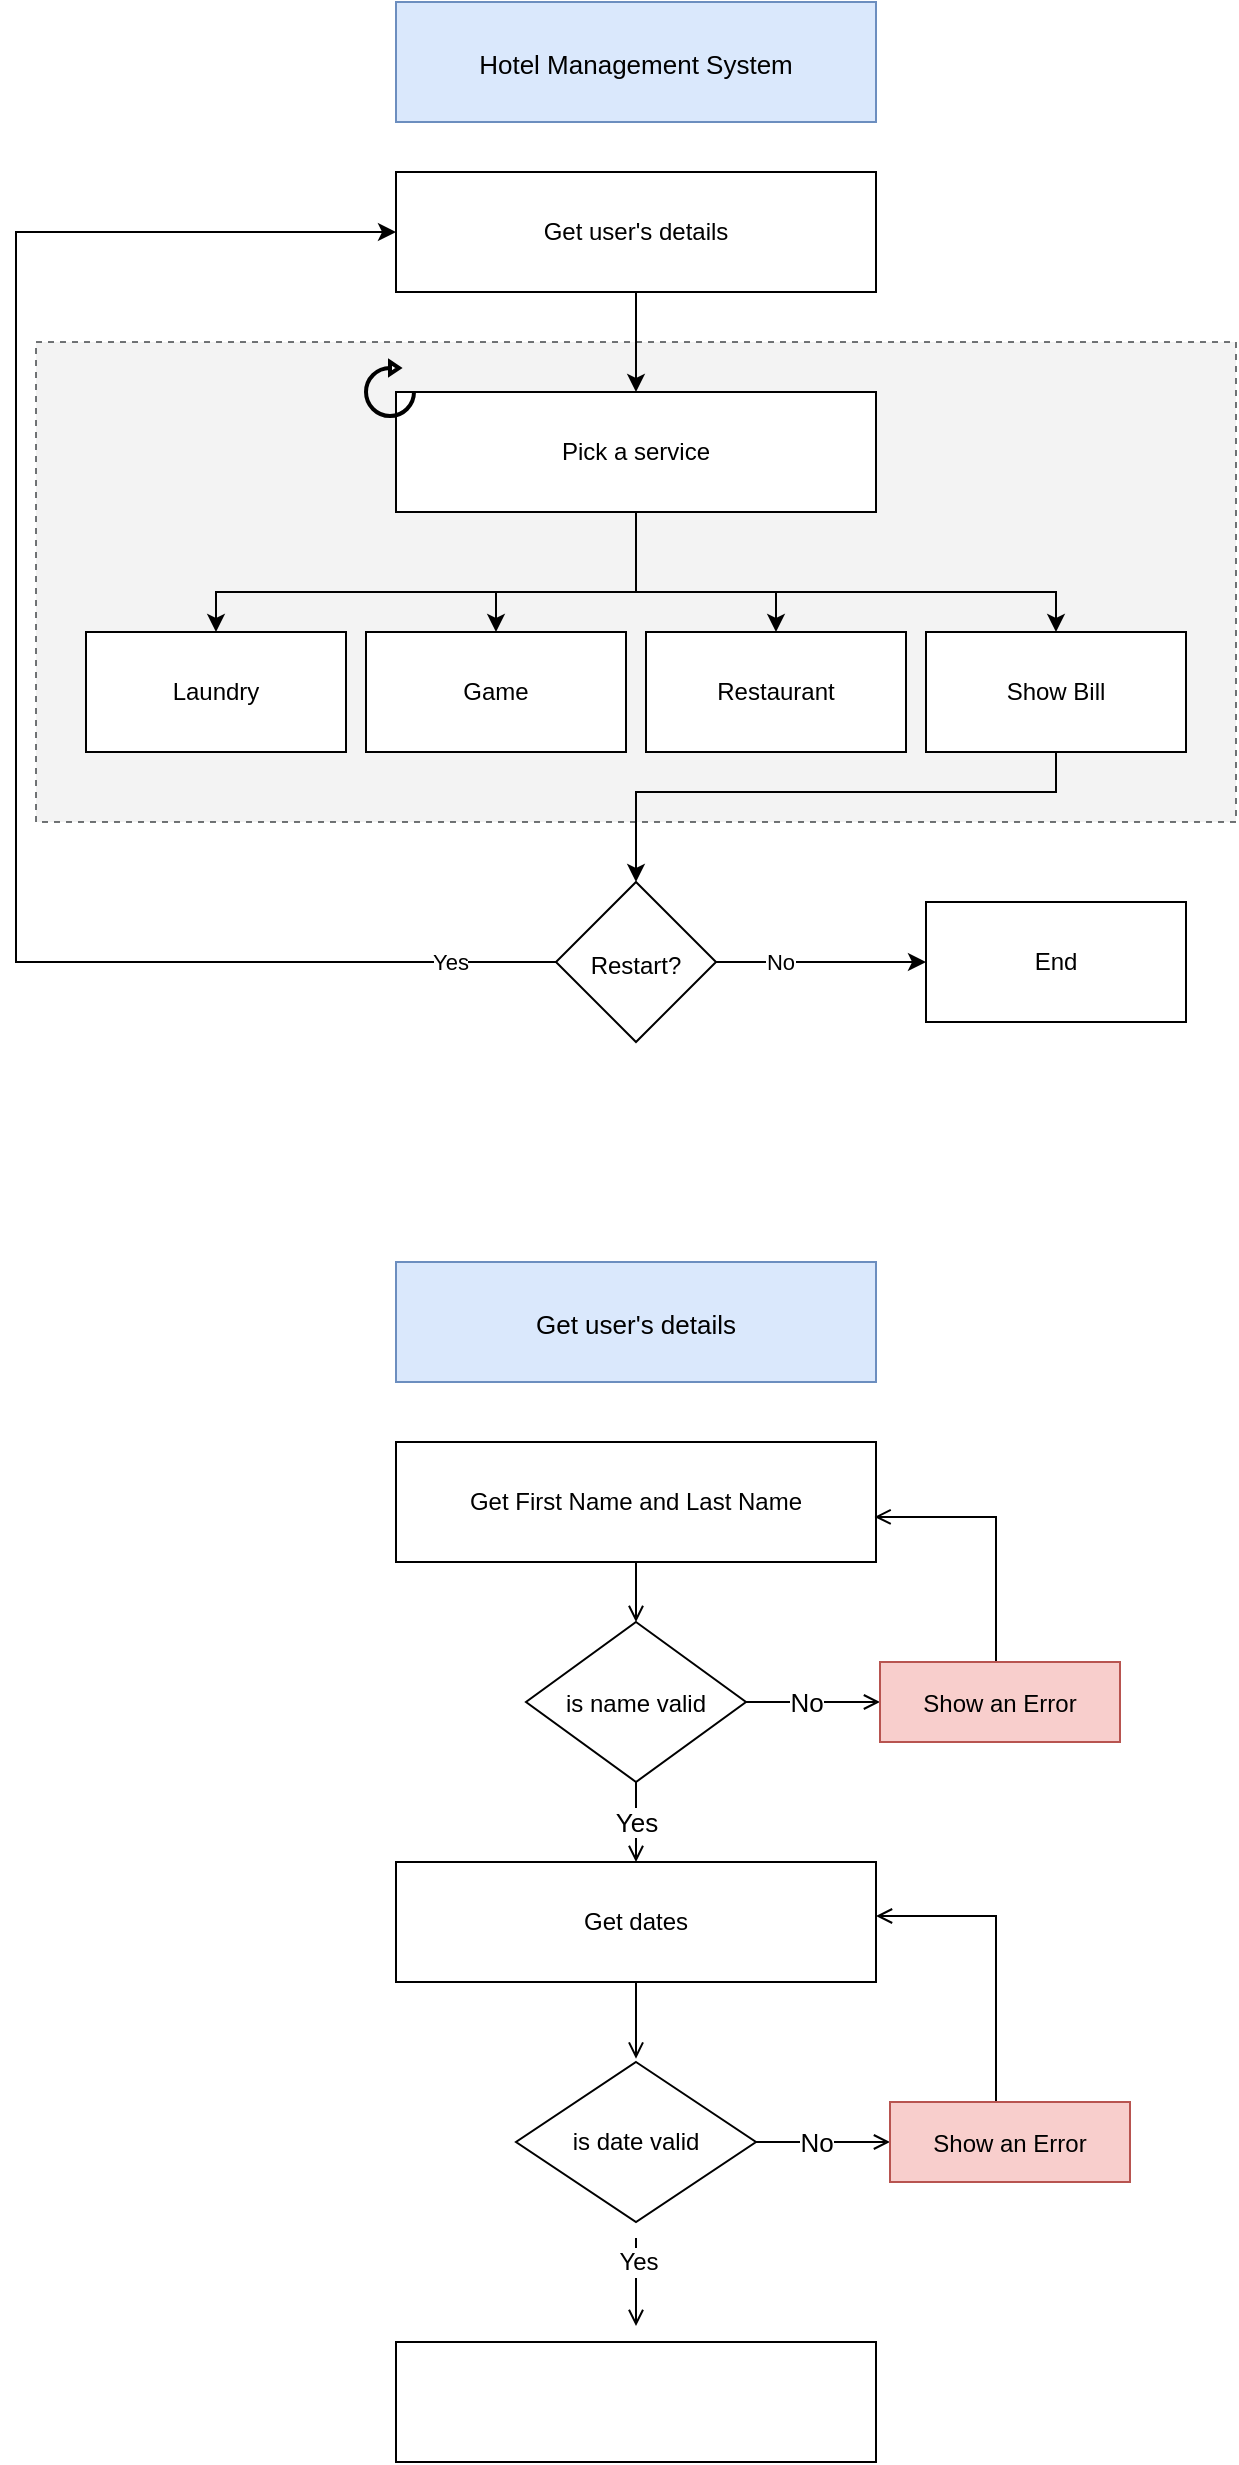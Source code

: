 <mxfile version="20.7.4" type="device"><diagram id="noBiFy3wOc1JuXyiB70l" name="Page-1"><mxGraphModel dx="1248" dy="665" grid="1" gridSize="10" guides="1" tooltips="1" connect="1" arrows="1" fold="1" page="1" pageScale="1" pageWidth="850" pageHeight="1100" math="0" shadow="0"><root><mxCell id="0"/><mxCell id="1" parent="0"/><mxCell id="cH7AWFVXMHexku1K2pnK-41" value="" style="rounded=0;whiteSpace=wrap;html=1;fontSize=16;dashed=1;fillColor=#eeeeee;strokeWidth=1;perimeterSpacing=2;strokeColor=#36393d;opacity=70;" vertex="1" parent="1"><mxGeometry x="130" y="240" width="600" height="240" as="geometry"/></mxCell><mxCell id="cH7AWFVXMHexku1K2pnK-3" value="" style="edgeStyle=orthogonalEdgeStyle;rounded=0;orthogonalLoop=1;jettySize=auto;html=1;" edge="1" parent="1" source="cH7AWFVXMHexku1K2pnK-1" target="cH7AWFVXMHexku1K2pnK-2"><mxGeometry relative="1" as="geometry"/></mxCell><mxCell id="cH7AWFVXMHexku1K2pnK-1" value="Get user's details" style="whiteSpace=wrap;html=1;rounded=1;arcSize=0;" vertex="1" parent="1"><mxGeometry x="310" y="155" width="240" height="60" as="geometry"/></mxCell><mxCell id="cH7AWFVXMHexku1K2pnK-8" value="" style="edgeStyle=orthogonalEdgeStyle;rounded=0;orthogonalLoop=1;jettySize=auto;html=1;" edge="1" parent="1" source="cH7AWFVXMHexku1K2pnK-2" target="cH7AWFVXMHexku1K2pnK-6"><mxGeometry relative="1" as="geometry"><Array as="points"><mxPoint x="430" y="365"/><mxPoint x="500" y="365"/></Array></mxGeometry></mxCell><mxCell id="cH7AWFVXMHexku1K2pnK-9" style="edgeStyle=orthogonalEdgeStyle;rounded=0;orthogonalLoop=1;jettySize=auto;html=1;entryX=0.5;entryY=0;entryDx=0;entryDy=0;" edge="1" parent="1" source="cH7AWFVXMHexku1K2pnK-2" target="cH7AWFVXMHexku1K2pnK-5"><mxGeometry relative="1" as="geometry"><Array as="points"><mxPoint x="430" y="365"/><mxPoint x="360" y="365"/></Array></mxGeometry></mxCell><mxCell id="cH7AWFVXMHexku1K2pnK-10" style="edgeStyle=orthogonalEdgeStyle;rounded=0;orthogonalLoop=1;jettySize=auto;html=1;" edge="1" parent="1" source="cH7AWFVXMHexku1K2pnK-2" target="cH7AWFVXMHexku1K2pnK-4"><mxGeometry relative="1" as="geometry"><Array as="points"><mxPoint x="430" y="365"/><mxPoint x="220" y="365"/></Array></mxGeometry></mxCell><mxCell id="cH7AWFVXMHexku1K2pnK-11" style="edgeStyle=orthogonalEdgeStyle;rounded=0;orthogonalLoop=1;jettySize=auto;html=1;entryX=0.5;entryY=0;entryDx=0;entryDy=0;" edge="1" parent="1" source="cH7AWFVXMHexku1K2pnK-2" target="cH7AWFVXMHexku1K2pnK-7"><mxGeometry relative="1" as="geometry"><Array as="points"><mxPoint x="430" y="365"/><mxPoint x="640" y="365"/></Array></mxGeometry></mxCell><mxCell id="cH7AWFVXMHexku1K2pnK-2" value="Pick a service" style="whiteSpace=wrap;html=1;rounded=1;arcSize=0;" vertex="1" parent="1"><mxGeometry x="310" y="265" width="240" height="60" as="geometry"/></mxCell><mxCell id="cH7AWFVXMHexku1K2pnK-4" value="Laundry" style="whiteSpace=wrap;html=1;rounded=1;arcSize=0;" vertex="1" parent="1"><mxGeometry x="155" y="385" width="130" height="60" as="geometry"/></mxCell><mxCell id="cH7AWFVXMHexku1K2pnK-5" value="Game" style="whiteSpace=wrap;html=1;rounded=1;arcSize=0;" vertex="1" parent="1"><mxGeometry x="295" y="385" width="130" height="60" as="geometry"/></mxCell><mxCell id="cH7AWFVXMHexku1K2pnK-6" value="Restaurant" style="whiteSpace=wrap;html=1;rounded=1;arcSize=0;" vertex="1" parent="1"><mxGeometry x="435" y="385" width="130" height="60" as="geometry"/></mxCell><mxCell id="cH7AWFVXMHexku1K2pnK-7" value="Show Bill" style="whiteSpace=wrap;html=1;rounded=1;arcSize=0;" vertex="1" parent="1"><mxGeometry x="575" y="385" width="130" height="60" as="geometry"/></mxCell><mxCell id="cH7AWFVXMHexku1K2pnK-22" style="edgeStyle=orthogonalEdgeStyle;rounded=0;orthogonalLoop=1;jettySize=auto;html=1;exitX=0.5;exitY=1;exitDx=0;exitDy=0;entryX=0.5;entryY=0;entryDx=0;entryDy=0;" edge="1" parent="1" source="cH7AWFVXMHexku1K2pnK-7" target="cH7AWFVXMHexku1K2pnK-23"><mxGeometry relative="1" as="geometry"><mxPoint x="640" y="465" as="sourcePoint"/><mxPoint x="430" y="485" as="targetPoint"/><Array as="points"><mxPoint x="640" y="465"/><mxPoint x="430" y="465"/></Array></mxGeometry></mxCell><mxCell id="cH7AWFVXMHexku1K2pnK-29" style="edgeStyle=orthogonalEdgeStyle;rounded=0;orthogonalLoop=1;jettySize=auto;html=1;entryX=0;entryY=0.5;entryDx=0;entryDy=0;" edge="1" parent="1" source="cH7AWFVXMHexku1K2pnK-23" target="cH7AWFVXMHexku1K2pnK-1"><mxGeometry relative="1" as="geometry"><Array as="points"><mxPoint x="120" y="550"/><mxPoint x="120" y="185"/></Array></mxGeometry></mxCell><mxCell id="cH7AWFVXMHexku1K2pnK-30" value="Yes" style="edgeLabel;html=1;align=center;verticalAlign=middle;resizable=0;points=[];" vertex="1" connectable="0" parent="cH7AWFVXMHexku1K2pnK-29"><mxGeometry x="-0.743" relative="1" as="geometry"><mxPoint x="53" as="offset"/></mxGeometry></mxCell><mxCell id="cH7AWFVXMHexku1K2pnK-31" style="edgeStyle=orthogonalEdgeStyle;rounded=0;orthogonalLoop=1;jettySize=auto;html=1;entryX=0;entryY=0.5;entryDx=0;entryDy=0;" edge="1" parent="1" source="cH7AWFVXMHexku1K2pnK-23" target="cH7AWFVXMHexku1K2pnK-32"><mxGeometry relative="1" as="geometry"><mxPoint x="540" y="525" as="targetPoint"/></mxGeometry></mxCell><mxCell id="cH7AWFVXMHexku1K2pnK-33" value="No" style="edgeLabel;html=1;align=center;verticalAlign=middle;resizable=0;points=[];" vertex="1" connectable="0" parent="cH7AWFVXMHexku1K2pnK-31"><mxGeometry x="-0.4" y="1" relative="1" as="geometry"><mxPoint y="1" as="offset"/></mxGeometry></mxCell><mxCell id="cH7AWFVXMHexku1K2pnK-23" value="&lt;span style=&quot;font-size: 12px;&quot;&gt;Restart?&lt;/span&gt;" style="rhombus;whiteSpace=wrap;html=1;fontSize=16;" vertex="1" parent="1"><mxGeometry x="390" y="510" width="80" height="80" as="geometry"/></mxCell><mxCell id="cH7AWFVXMHexku1K2pnK-32" value="End" style="whiteSpace=wrap;html=1;rounded=1;arcSize=0;" vertex="1" parent="1"><mxGeometry x="575" y="520" width="130" height="60" as="geometry"/></mxCell><mxCell id="cH7AWFVXMHexku1K2pnK-39" value="&lt;font style=&quot;font-size: 13px;&quot;&gt;Hotel Management System&lt;/font&gt;" style="rounded=0;whiteSpace=wrap;html=1;fontSize=16;fillColor=#dae8fc;strokeColor=#6c8ebf;" vertex="1" parent="1"><mxGeometry x="310" y="70" width="240" height="60" as="geometry"/></mxCell><mxCell id="cH7AWFVXMHexku1K2pnK-42" value="" style="html=1;verticalLabelPosition=bottom;align=center;labelBackgroundColor=#ffffff;verticalAlign=top;strokeWidth=2;strokeColor=#000000;shadow=0;dashed=0;shape=mxgraph.ios7.icons.reload;fontSize=16;" vertex="1" parent="1"><mxGeometry x="295" y="250" width="24" height="27" as="geometry"/></mxCell><mxCell id="cH7AWFVXMHexku1K2pnK-46" value="&lt;font style=&quot;font-size: 13px;&quot;&gt;Get user's details&lt;/font&gt;" style="rounded=0;whiteSpace=wrap;html=1;fontSize=16;fillColor=#dae8fc;strokeColor=#6c8ebf;" vertex="1" parent="1"><mxGeometry x="310" y="700" width="240" height="60" as="geometry"/></mxCell><mxCell id="cH7AWFVXMHexku1K2pnK-48" style="edgeStyle=elbowEdgeStyle;rounded=0;orthogonalLoop=1;jettySize=auto;html=1;fontSize=13;endArrow=open;sourcePerimeterSpacing=8;targetPerimeterSpacing=8;exitX=0.5;exitY=1;exitDx=0;exitDy=0;entryX=0.5;entryY=0;entryDx=0;entryDy=0;" edge="1" parent="1" source="cH7AWFVXMHexku1K2pnK-47" target="cH7AWFVXMHexku1K2pnK-49"><mxGeometry relative="1" as="geometry"><mxPoint x="430" y="900" as="targetPoint"/></mxGeometry></mxCell><mxCell id="cH7AWFVXMHexku1K2pnK-47" value="Get First Name and Last Name" style="whiteSpace=wrap;html=1;rounded=1;arcSize=0;" vertex="1" parent="1"><mxGeometry x="310" y="790" width="240" height="60" as="geometry"/></mxCell><mxCell id="cH7AWFVXMHexku1K2pnK-51" value="" style="edgeStyle=elbowEdgeStyle;rounded=0;orthogonalLoop=1;jettySize=auto;html=1;fontSize=13;endArrow=open;sourcePerimeterSpacing=8;targetPerimeterSpacing=8;exitX=1;exitY=0.5;exitDx=0;exitDy=0;entryX=0;entryY=0.5;entryDx=0;entryDy=0;" edge="1" parent="1" source="cH7AWFVXMHexku1K2pnK-49" target="cH7AWFVXMHexku1K2pnK-50"><mxGeometry relative="1" as="geometry"/></mxCell><mxCell id="cH7AWFVXMHexku1K2pnK-53" value="No" style="edgeLabel;html=1;align=center;verticalAlign=middle;resizable=0;points=[];fontSize=13;" vertex="1" connectable="0" parent="cH7AWFVXMHexku1K2pnK-51"><mxGeometry x="-0.387" y="1" relative="1" as="geometry"><mxPoint x="9" y="1" as="offset"/></mxGeometry></mxCell><mxCell id="cH7AWFVXMHexku1K2pnK-56" value="Yes" style="edgeStyle=elbowEdgeStyle;rounded=0;orthogonalLoop=1;jettySize=auto;html=1;fontSize=13;endArrow=open;sourcePerimeterSpacing=8;targetPerimeterSpacing=8;exitX=0.5;exitY=1;exitDx=0;exitDy=0;entryX=0.5;entryY=0;entryDx=0;entryDy=0;" edge="1" parent="1" source="cH7AWFVXMHexku1K2pnK-49" target="cH7AWFVXMHexku1K2pnK-57"><mxGeometry relative="1" as="geometry"><mxPoint x="430" y="1020" as="targetPoint"/></mxGeometry></mxCell><mxCell id="cH7AWFVXMHexku1K2pnK-49" value="&lt;font style=&quot;font-size: 12px;&quot;&gt;is name valid&lt;/font&gt;" style="rhombus;whiteSpace=wrap;html=1;strokeColor=#000000;strokeWidth=1;fontSize=13;" vertex="1" parent="1"><mxGeometry x="375" y="880" width="110" height="80" as="geometry"/></mxCell><mxCell id="cH7AWFVXMHexku1K2pnK-61" style="edgeStyle=elbowEdgeStyle;rounded=0;orthogonalLoop=1;jettySize=auto;html=1;entryX=0.997;entryY=0.624;entryDx=0;entryDy=0;entryPerimeter=0;fontSize=12;endArrow=open;sourcePerimeterSpacing=8;targetPerimeterSpacing=8;exitX=0.5;exitY=0;exitDx=0;exitDy=0;" edge="1" parent="1" source="cH7AWFVXMHexku1K2pnK-50" target="cH7AWFVXMHexku1K2pnK-47"><mxGeometry relative="1" as="geometry"><mxPoint x="610" y="880" as="sourcePoint"/><Array as="points"><mxPoint x="610" y="870"/><mxPoint x="610" y="860"/></Array></mxGeometry></mxCell><mxCell id="cH7AWFVXMHexku1K2pnK-50" value="&lt;span style=&quot;font-size: 12px;&quot;&gt;Show an Error&lt;/span&gt;" style="whiteSpace=wrap;html=1;fontSize=13;strokeColor=#b85450;strokeWidth=1;fillColor=#f8cecc;" vertex="1" parent="1"><mxGeometry x="552" y="900" width="120" height="40" as="geometry"/></mxCell><mxCell id="cH7AWFVXMHexku1K2pnK-59" value="" style="edgeStyle=elbowEdgeStyle;rounded=0;orthogonalLoop=1;jettySize=auto;html=1;fontSize=13;endArrow=open;sourcePerimeterSpacing=8;targetPerimeterSpacing=8;exitX=0.5;exitY=1;exitDx=0;exitDy=0;entryX=0.504;entryY=-0.021;entryDx=0;entryDy=0;entryPerimeter=0;" edge="1" parent="1" source="cH7AWFVXMHexku1K2pnK-57" target="cH7AWFVXMHexku1K2pnK-62"><mxGeometry relative="1" as="geometry"><mxPoint x="430" y="1090" as="targetPoint"/></mxGeometry></mxCell><mxCell id="cH7AWFVXMHexku1K2pnK-57" value="Get dates" style="whiteSpace=wrap;html=1;rounded=1;arcSize=0;" vertex="1" parent="1"><mxGeometry x="310" y="1000" width="240" height="60" as="geometry"/></mxCell><mxCell id="cH7AWFVXMHexku1K2pnK-77" value="" style="edgeStyle=elbowEdgeStyle;rounded=0;orthogonalLoop=1;jettySize=auto;html=1;fontSize=12;endArrow=open;sourcePerimeterSpacing=8;targetPerimeterSpacing=8;" edge="1" parent="1" source="cH7AWFVXMHexku1K2pnK-62" target="cH7AWFVXMHexku1K2pnK-76"><mxGeometry relative="1" as="geometry"/></mxCell><mxCell id="cH7AWFVXMHexku1K2pnK-78" value="Yes" style="edgeLabel;html=1;align=center;verticalAlign=middle;resizable=0;points=[];fontSize=12;" vertex="1" connectable="0" parent="cH7AWFVXMHexku1K2pnK-77"><mxGeometry x="-0.451" y="1" relative="1" as="geometry"><mxPoint as="offset"/></mxGeometry></mxCell><mxCell id="cH7AWFVXMHexku1K2pnK-62" value="is date valid" style="rhombus;whiteSpace=wrap;html=1;strokeColor=#000000;strokeWidth=1;fontSize=12;" vertex="1" parent="1"><mxGeometry x="370" y="1100" width="120" height="80" as="geometry"/></mxCell><mxCell id="cH7AWFVXMHexku1K2pnK-64" value="" style="edgeStyle=elbowEdgeStyle;rounded=0;orthogonalLoop=1;jettySize=auto;html=1;fontSize=13;endArrow=open;sourcePerimeterSpacing=8;targetPerimeterSpacing=8;exitX=1;exitY=0.5;exitDx=0;exitDy=0;entryX=0;entryY=0.5;entryDx=0;entryDy=0;" edge="1" parent="1"><mxGeometry relative="1" as="geometry"><mxPoint x="490" y="1140" as="sourcePoint"/><mxPoint x="557.0" y="1140" as="targetPoint"/></mxGeometry></mxCell><mxCell id="cH7AWFVXMHexku1K2pnK-65" value="No" style="edgeLabel;html=1;align=center;verticalAlign=middle;resizable=0;points=[];fontSize=13;" vertex="1" connectable="0" parent="cH7AWFVXMHexku1K2pnK-64"><mxGeometry x="-0.387" y="1" relative="1" as="geometry"><mxPoint x="9" y="1" as="offset"/></mxGeometry></mxCell><mxCell id="cH7AWFVXMHexku1K2pnK-74" style="edgeStyle=elbowEdgeStyle;rounded=0;orthogonalLoop=1;jettySize=auto;html=1;entryX=0.997;entryY=0.624;entryDx=0;entryDy=0;entryPerimeter=0;fontSize=12;endArrow=open;sourcePerimeterSpacing=8;targetPerimeterSpacing=8;exitX=0.5;exitY=0;exitDx=0;exitDy=0;" edge="1" parent="1" source="cH7AWFVXMHexku1K2pnK-66"><mxGeometry relative="1" as="geometry"><mxPoint x="612.72" y="1099.56" as="sourcePoint"/><mxPoint x="550" y="1027" as="targetPoint"/><Array as="points"><mxPoint x="610" y="1100"/><mxPoint x="610.72" y="1069.56"/><mxPoint x="610.72" y="1059.56"/></Array></mxGeometry></mxCell><mxCell id="cH7AWFVXMHexku1K2pnK-66" value="&lt;span style=&quot;font-size: 12px;&quot;&gt;Show an Error&lt;/span&gt;" style="whiteSpace=wrap;html=1;fontSize=13;strokeColor=#b85450;strokeWidth=1;fillColor=#f8cecc;" vertex="1" parent="1"><mxGeometry x="557" y="1120" width="120" height="40" as="geometry"/></mxCell><mxCell id="cH7AWFVXMHexku1K2pnK-76" value="" style="whiteSpace=wrap;html=1;strokeColor=#000000;strokeWidth=1;fontSize=16;" vertex="1" parent="1"><mxGeometry x="310" y="1240" width="240" height="60" as="geometry"/></mxCell></root></mxGraphModel></diagram></mxfile>